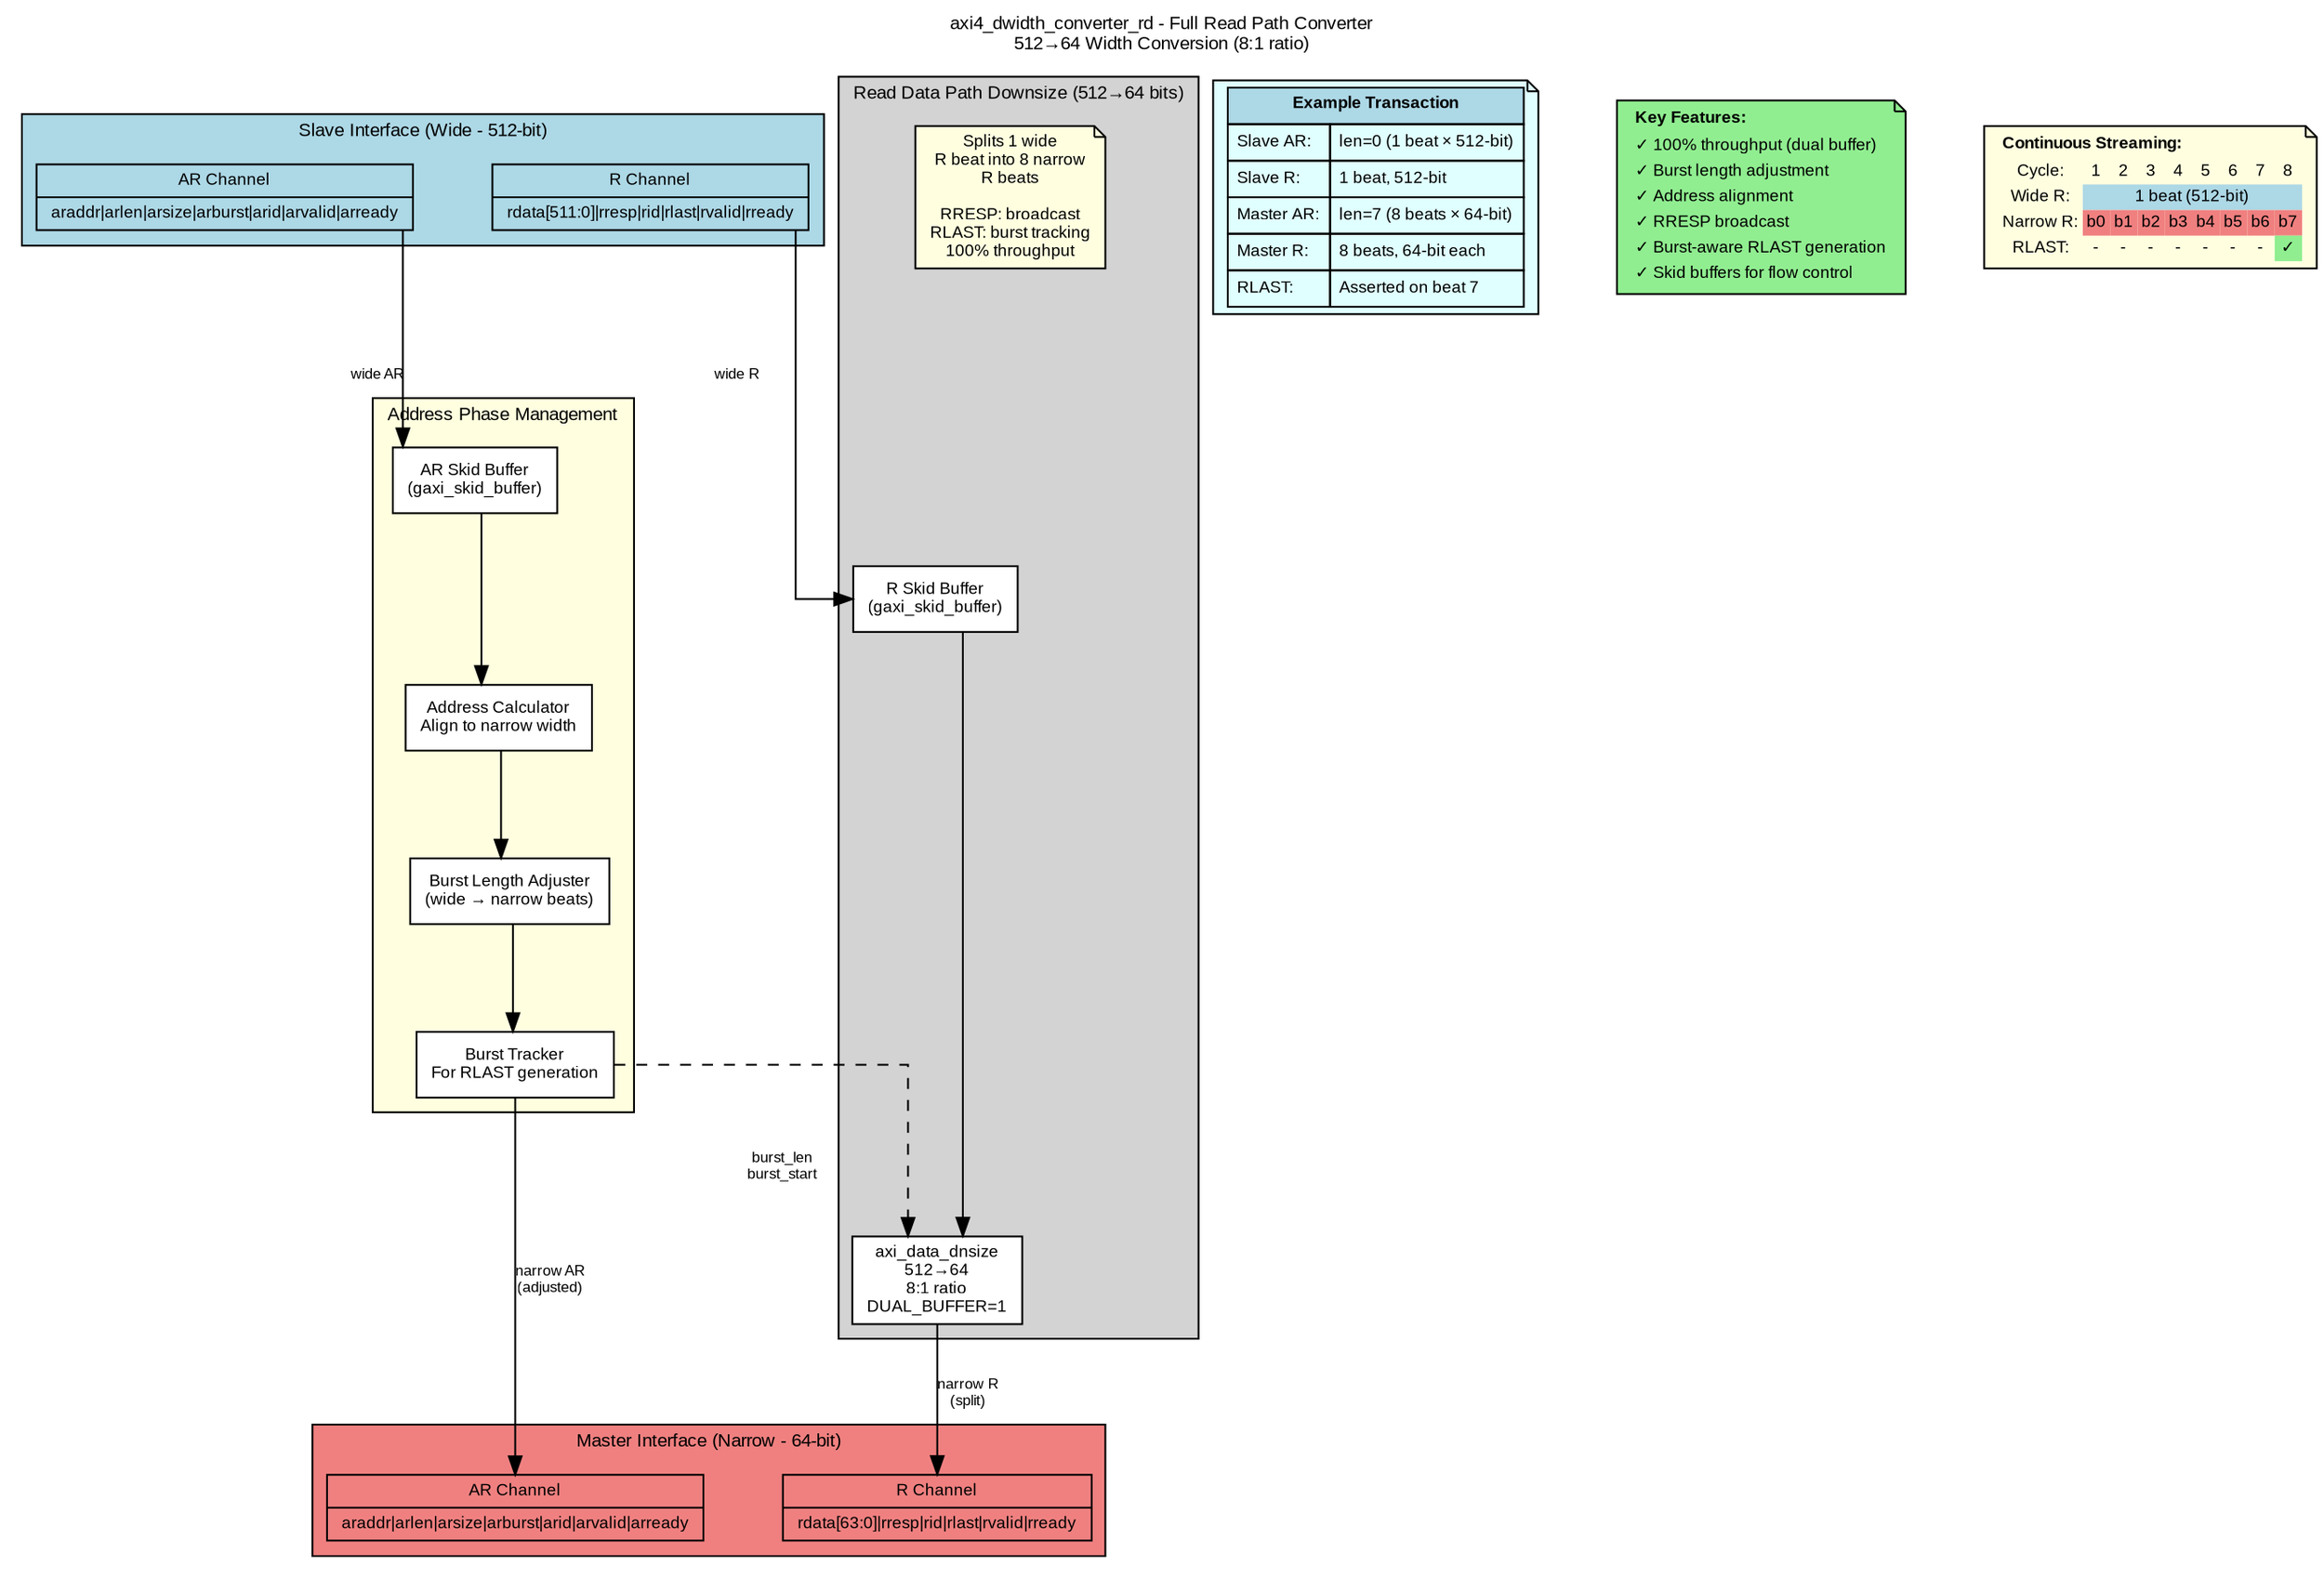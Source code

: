 // Graphviz Block Diagram: axi4_dwidth_converter_rd
// Purpose: Full AXI4 Read Path Data Width Converter (AR + R channels)
// Module: axi4_dwidth_converter_rd.sv

digraph axi4_dwidth_converter_rd {
    rankdir=TB;
    newrank=true;
    splines=ortho;
    nodesep=0.6;
    ranksep=0.8;

    // Graph attributes
    graph [fontname="Arial", fontsize=10, label="axi4_dwidth_converter_rd - Full Read Path Converter\n512→64 Width Conversion (8:1 ratio)", labelloc=t];
    node [fontname="Arial", fontsize=9, shape=box, style=filled];
    edge [fontname="Arial", fontsize=8];

    // Slave interface (wide)
    subgraph cluster_slave {
        label="Slave Interface (Wide - 512-bit)";
        style=filled;
        fillcolor=lightblue;
        rank=source;

        s_ar [shape=record, fillcolor=lightblue, label="{AR Channel|araddr\|arlen\|arsize\|arburst\|arid\|arvalid\|arready}"];
        s_r [shape=record, fillcolor=lightblue, label="{R Channel|rdata[511:0]\|rresp\|rid\|rlast\|rvalid\|rready}"];
    }

    // Address phase handling
    subgraph cluster_addr {
        label="Address Phase Management";
        style=filled;
        fillcolor=lightyellow;

        ar_skid [shape=box, fillcolor=white, label="AR Skid Buffer\n(gaxi_skid_buffer)"];
        addr_calc [shape=box, fillcolor=white, label="Address Calculator\nAlign to narrow width"];
        len_adj [shape=box, fillcolor=white, label="Burst Length Adjuster\n(wide → narrow beats)"];
        burst_track [shape=box, fillcolor=white, label="Burst Tracker\nFor RLAST generation"];

        ar_skid -> addr_calc;
        addr_calc -> len_adj;
        len_adj -> burst_track;
    }

    // Read data path
    subgraph cluster_rdata {
        label="Read Data Path Downsize (512→64 bits)";
        style=filled;
        fillcolor=lightgray;

        r_skid [shape=box, fillcolor=white, label="R Skid Buffer\n(gaxi_skid_buffer)"];
        dnsize [shape=box, fillcolor=white, label="axi_data_dnsize\n512→64\n8:1 ratio\nDUAL_BUFFER=1"];
        dnsize_note [shape=note, fillcolor=lightyellow, label="Splits 1 wide\nR beat into 8 narrow\nR beats\n\nRRESP: broadcast\nRLAST: burst tracking\n100% throughput"];

        r_skid -> dnsize;
    }

    // Master interface (narrow)
    subgraph cluster_master {
        label="Master Interface (Narrow - 64-bit)";
        style=filled;
        fillcolor=lightcoral;
        rank=sink;

        m_ar [shape=record, fillcolor=lightcoral, label="{AR Channel|araddr\|arlen\|arsize\|arburst\|arid\|arvalid\|arready}"];
        m_r [shape=record, fillcolor=lightcoral, label="{R Channel|rdata[63:0]\|rresp\|rid\|rlast\|rvalid\|rready}"];
    }

    // Data flow connections
    s_ar -> ar_skid [label="wide AR"];
    burst_track -> m_ar [label="narrow AR\n(adjusted)"];

    s_r -> r_skid [label="wide R"];
    dnsize -> m_r [label="narrow R\n(split)"];

    // Burst tracking connection
    burst_track -> dnsize [style=dashed, label="burst_len\nburst_start"];

    // Example transaction
    example [shape=note, fillcolor=lightcyan, label=<
<TABLE BORDER="0" CELLBORDER="1" CELLSPACING="0" CELLPADDING="4">
<TR><TD COLSPAN="2" BGCOLOR="lightblue"><B>Example Transaction</B></TD></TR>
<TR><TD ALIGN="LEFT">Slave AR:</TD><TD ALIGN="LEFT">len=0 (1 beat × 512-bit)</TD></TR>
<TR><TD ALIGN="LEFT">Slave R:</TD><TD ALIGN="LEFT">1 beat, 512-bit</TD></TR>
<TR><TD ALIGN="LEFT">Master AR:</TD><TD ALIGN="LEFT">len=7 (8 beats × 64-bit)</TD></TR>
<TR><TD ALIGN="LEFT">Master R:</TD><TD ALIGN="LEFT">8 beats, 64-bit each</TD></TR>
<TR><TD ALIGN="LEFT">RLAST:</TD><TD ALIGN="LEFT">Asserted on beat 7</TD></TR>
</TABLE>>];

    // Key features
    features [shape=note, fillcolor=lightgreen, label=<
<TABLE BORDER="0" CELLBORDER="0" CELLSPACING="0" CELLPADDING="2">
<TR><TD ALIGN="LEFT"><B>Key Features:</B></TD></TR>
<TR><TD ALIGN="LEFT">✓ 100% throughput (dual buffer)</TD></TR>
<TR><TD ALIGN="LEFT">✓ Burst length adjustment</TD></TR>
<TR><TD ALIGN="LEFT">✓ Address alignment</TD></TR>
<TR><TD ALIGN="LEFT">✓ RRESP broadcast</TD></TR>
<TR><TD ALIGN="LEFT">✓ Burst-aware RLAST generation</TD></TR>
<TR><TD ALIGN="LEFT">✓ Skid buffers for flow control</TD></TR>
</TABLE>>];

    // Timing note
    timing [shape=note, fillcolor=lightyellow, label=<
<TABLE BORDER="0" CELLBORDER="0" CELLSPACING="0" CELLPADDING="2">
<TR><TD COLSPAN="9" ALIGN="LEFT"><B>Continuous Streaming:</B></TD></TR>
<TR><TD>Cycle:</TD><TD>1</TD><TD>2</TD><TD>3</TD><TD>4</TD><TD>5</TD><TD>6</TD><TD>7</TD><TD>8</TD></TR>
<TR><TD>Wide R:</TD><TD COLSPAN="8" BGCOLOR="lightblue">1 beat (512-bit)</TD></TR>
<TR><TD>Narrow R:</TD><TD BGCOLOR="lightcoral">b0</TD><TD BGCOLOR="lightcoral">b1</TD><TD BGCOLOR="lightcoral">b2</TD><TD BGCOLOR="lightcoral">b3</TD><TD BGCOLOR="lightcoral">b4</TD><TD BGCOLOR="lightcoral">b5</TD><TD BGCOLOR="lightcoral">b6</TD><TD BGCOLOR="lightcoral">b7</TD></TR>
<TR><TD>RLAST:</TD><TD>-</TD><TD>-</TD><TD>-</TD><TD>-</TD><TD>-</TD><TD>-</TD><TD>-</TD><TD BGCOLOR="lightgreen">✓</TD></TR>
</TABLE>>];
}
